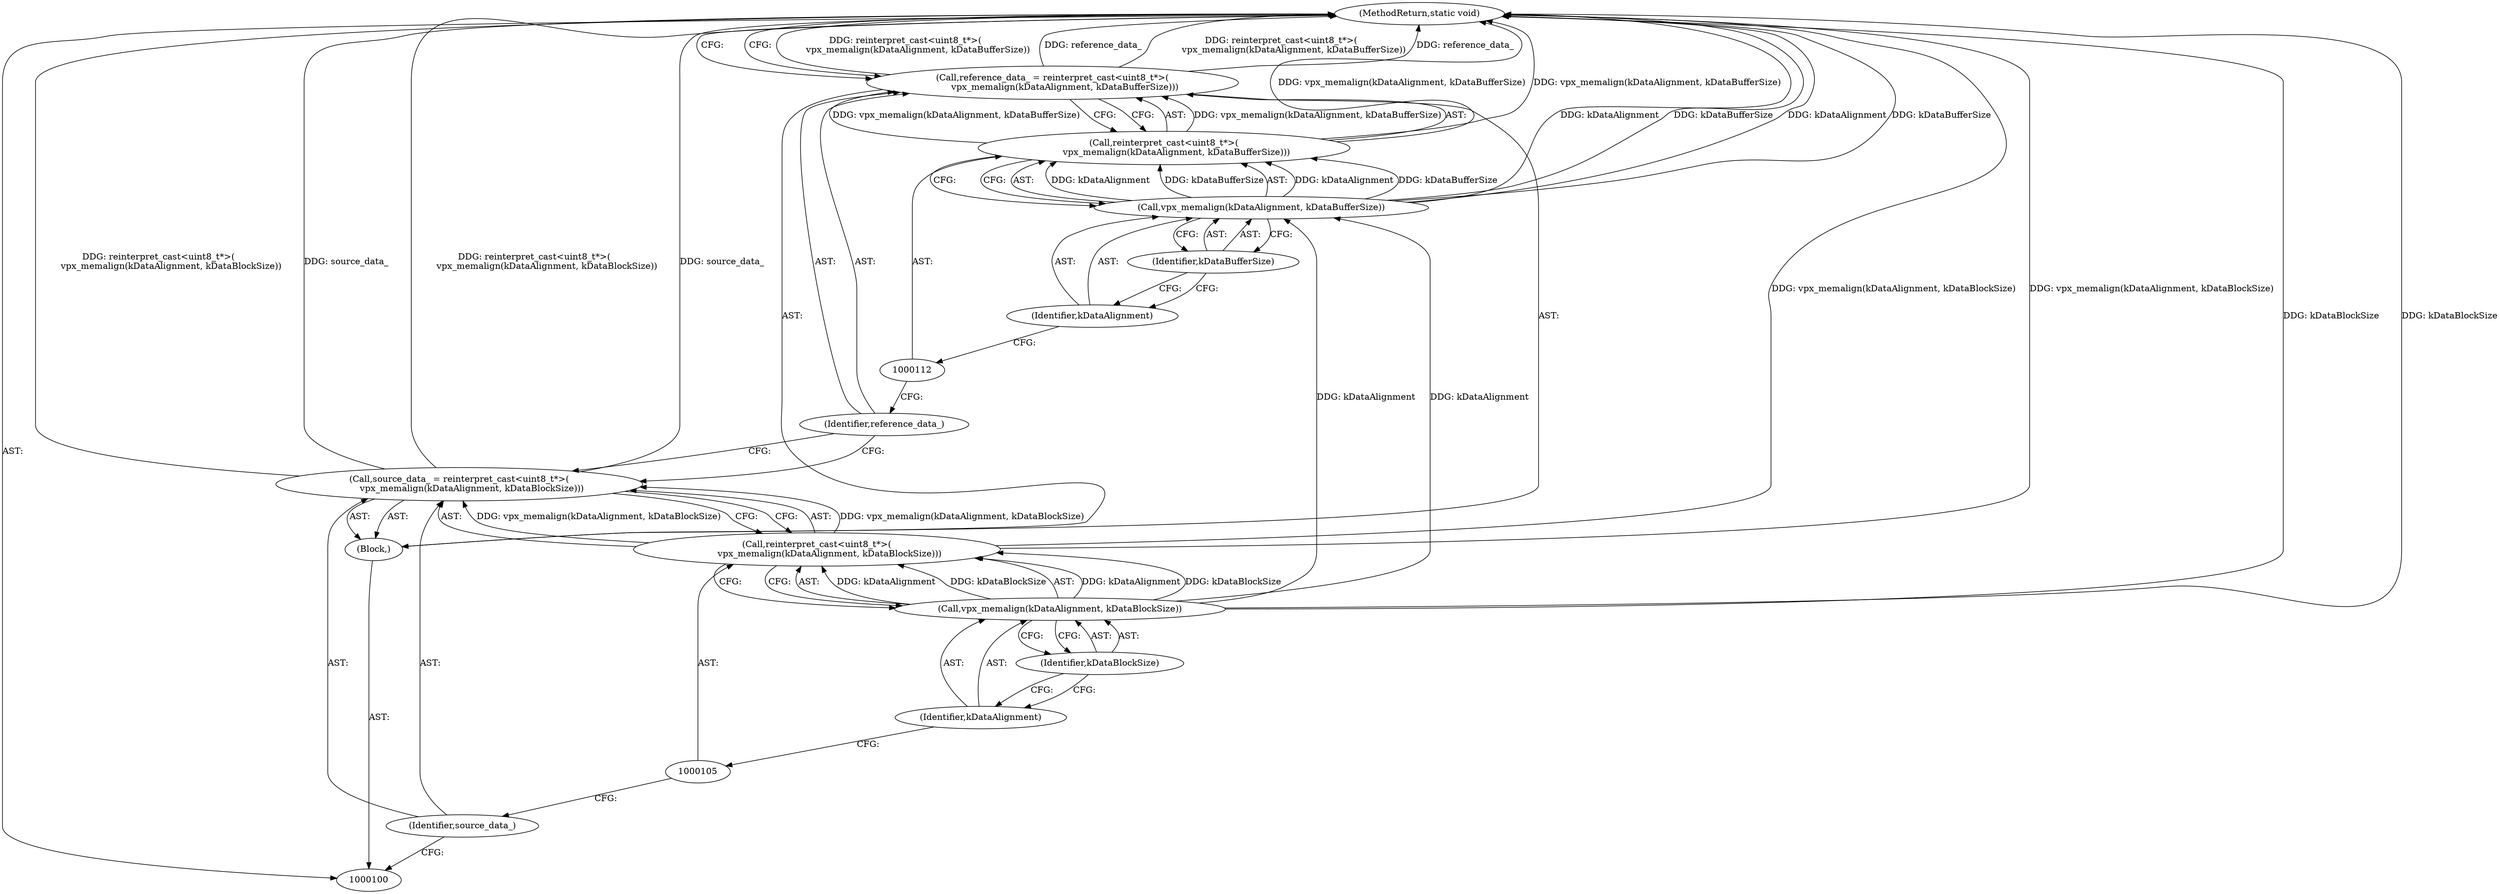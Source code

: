 digraph "1_Android_5a9753fca56f0eeb9f61e342b2fccffc364f9426_103" {
"1000116" [label="(MethodReturn,static void)"];
"1000101" [label="(Block,)"];
"1000104" [label="(Call,reinterpret_cast<uint8_t*>(\n         vpx_memalign(kDataAlignment, kDataBlockSize)))"];
"1000102" [label="(Call,source_data_ = reinterpret_cast<uint8_t*>(\n         vpx_memalign(kDataAlignment, kDataBlockSize)))"];
"1000103" [label="(Identifier,source_data_)"];
"1000107" [label="(Identifier,kDataAlignment)"];
"1000108" [label="(Identifier,kDataBlockSize)"];
"1000106" [label="(Call,vpx_memalign(kDataAlignment, kDataBlockSize))"];
"1000111" [label="(Call,reinterpret_cast<uint8_t*>(\n         vpx_memalign(kDataAlignment, kDataBufferSize)))"];
"1000109" [label="(Call,reference_data_ = reinterpret_cast<uint8_t*>(\n         vpx_memalign(kDataAlignment, kDataBufferSize)))"];
"1000110" [label="(Identifier,reference_data_)"];
"1000114" [label="(Identifier,kDataAlignment)"];
"1000115" [label="(Identifier,kDataBufferSize)"];
"1000113" [label="(Call,vpx_memalign(kDataAlignment, kDataBufferSize))"];
"1000116" -> "1000100"  [label="AST: "];
"1000116" -> "1000109"  [label="CFG: "];
"1000106" -> "1000116"  [label="DDG: kDataBlockSize"];
"1000102" -> "1000116"  [label="DDG: reinterpret_cast<uint8_t*>(\n         vpx_memalign(kDataAlignment, kDataBlockSize))"];
"1000102" -> "1000116"  [label="DDG: source_data_"];
"1000113" -> "1000116"  [label="DDG: kDataAlignment"];
"1000113" -> "1000116"  [label="DDG: kDataBufferSize"];
"1000109" -> "1000116"  [label="DDG: reinterpret_cast<uint8_t*>(\n         vpx_memalign(kDataAlignment, kDataBufferSize))"];
"1000109" -> "1000116"  [label="DDG: reference_data_"];
"1000111" -> "1000116"  [label="DDG: vpx_memalign(kDataAlignment, kDataBufferSize)"];
"1000104" -> "1000116"  [label="DDG: vpx_memalign(kDataAlignment, kDataBlockSize)"];
"1000101" -> "1000100"  [label="AST: "];
"1000102" -> "1000101"  [label="AST: "];
"1000109" -> "1000101"  [label="AST: "];
"1000104" -> "1000102"  [label="AST: "];
"1000104" -> "1000106"  [label="CFG: "];
"1000105" -> "1000104"  [label="AST: "];
"1000106" -> "1000104"  [label="AST: "];
"1000102" -> "1000104"  [label="CFG: "];
"1000104" -> "1000116"  [label="DDG: vpx_memalign(kDataAlignment, kDataBlockSize)"];
"1000104" -> "1000102"  [label="DDG: vpx_memalign(kDataAlignment, kDataBlockSize)"];
"1000106" -> "1000104"  [label="DDG: kDataAlignment"];
"1000106" -> "1000104"  [label="DDG: kDataBlockSize"];
"1000102" -> "1000101"  [label="AST: "];
"1000102" -> "1000104"  [label="CFG: "];
"1000103" -> "1000102"  [label="AST: "];
"1000104" -> "1000102"  [label="AST: "];
"1000110" -> "1000102"  [label="CFG: "];
"1000102" -> "1000116"  [label="DDG: reinterpret_cast<uint8_t*>(\n         vpx_memalign(kDataAlignment, kDataBlockSize))"];
"1000102" -> "1000116"  [label="DDG: source_data_"];
"1000104" -> "1000102"  [label="DDG: vpx_memalign(kDataAlignment, kDataBlockSize)"];
"1000103" -> "1000102"  [label="AST: "];
"1000103" -> "1000100"  [label="CFG: "];
"1000105" -> "1000103"  [label="CFG: "];
"1000107" -> "1000106"  [label="AST: "];
"1000107" -> "1000105"  [label="CFG: "];
"1000108" -> "1000107"  [label="CFG: "];
"1000108" -> "1000106"  [label="AST: "];
"1000108" -> "1000107"  [label="CFG: "];
"1000106" -> "1000108"  [label="CFG: "];
"1000106" -> "1000104"  [label="AST: "];
"1000106" -> "1000108"  [label="CFG: "];
"1000107" -> "1000106"  [label="AST: "];
"1000108" -> "1000106"  [label="AST: "];
"1000104" -> "1000106"  [label="CFG: "];
"1000106" -> "1000116"  [label="DDG: kDataBlockSize"];
"1000106" -> "1000104"  [label="DDG: kDataAlignment"];
"1000106" -> "1000104"  [label="DDG: kDataBlockSize"];
"1000106" -> "1000113"  [label="DDG: kDataAlignment"];
"1000111" -> "1000109"  [label="AST: "];
"1000111" -> "1000113"  [label="CFG: "];
"1000112" -> "1000111"  [label="AST: "];
"1000113" -> "1000111"  [label="AST: "];
"1000109" -> "1000111"  [label="CFG: "];
"1000111" -> "1000116"  [label="DDG: vpx_memalign(kDataAlignment, kDataBufferSize)"];
"1000111" -> "1000109"  [label="DDG: vpx_memalign(kDataAlignment, kDataBufferSize)"];
"1000113" -> "1000111"  [label="DDG: kDataAlignment"];
"1000113" -> "1000111"  [label="DDG: kDataBufferSize"];
"1000109" -> "1000101"  [label="AST: "];
"1000109" -> "1000111"  [label="CFG: "];
"1000110" -> "1000109"  [label="AST: "];
"1000111" -> "1000109"  [label="AST: "];
"1000116" -> "1000109"  [label="CFG: "];
"1000109" -> "1000116"  [label="DDG: reinterpret_cast<uint8_t*>(\n         vpx_memalign(kDataAlignment, kDataBufferSize))"];
"1000109" -> "1000116"  [label="DDG: reference_data_"];
"1000111" -> "1000109"  [label="DDG: vpx_memalign(kDataAlignment, kDataBufferSize)"];
"1000110" -> "1000109"  [label="AST: "];
"1000110" -> "1000102"  [label="CFG: "];
"1000112" -> "1000110"  [label="CFG: "];
"1000114" -> "1000113"  [label="AST: "];
"1000114" -> "1000112"  [label="CFG: "];
"1000115" -> "1000114"  [label="CFG: "];
"1000115" -> "1000113"  [label="AST: "];
"1000115" -> "1000114"  [label="CFG: "];
"1000113" -> "1000115"  [label="CFG: "];
"1000113" -> "1000111"  [label="AST: "];
"1000113" -> "1000115"  [label="CFG: "];
"1000114" -> "1000113"  [label="AST: "];
"1000115" -> "1000113"  [label="AST: "];
"1000111" -> "1000113"  [label="CFG: "];
"1000113" -> "1000116"  [label="DDG: kDataAlignment"];
"1000113" -> "1000116"  [label="DDG: kDataBufferSize"];
"1000113" -> "1000111"  [label="DDG: kDataAlignment"];
"1000113" -> "1000111"  [label="DDG: kDataBufferSize"];
"1000106" -> "1000113"  [label="DDG: kDataAlignment"];
}
